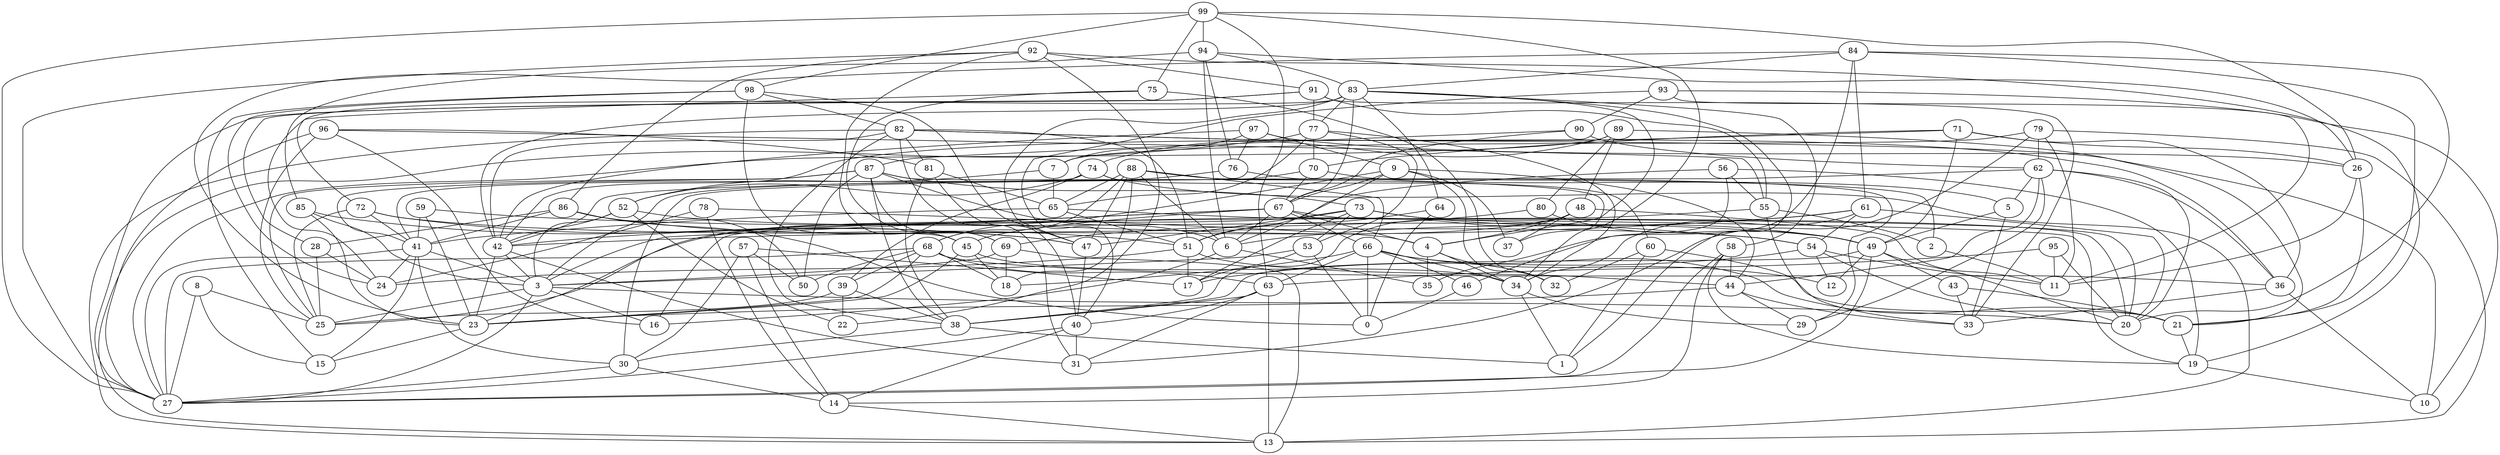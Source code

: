 digraph GG_graph {

subgraph G_graph {
edge [color = black]
"75" -> "32" [dir = none]
"75" -> "69" [dir = none]
"75" -> "72" [dir = none]
"82" -> "10" [dir = none]
"82" -> "51" [dir = none]
"82" -> "42" [dir = none]
"82" -> "38" [dir = none]
"82" -> "81" [dir = none]
"82" -> "31" [dir = none]
"82" -> "36" [dir = none]
"82" -> "13" [dir = none]
"89" -> "80" [dir = none]
"89" -> "48" [dir = none]
"89" -> "27" [dir = none]
"89" -> "74" [dir = none]
"89" -> "21" [dir = none]
"71" -> "36" [dir = none]
"71" -> "70" [dir = none]
"71" -> "42" [dir = none]
"71" -> "49" [dir = none]
"71" -> "26" [dir = none]
"52" -> "22" [dir = none]
"52" -> "3" [dir = none]
"52" -> "42" [dir = none]
"52" -> "49" [dir = none]
"80" -> "69" [dir = none]
"80" -> "49" [dir = none]
"49" -> "43" [dir = none]
"49" -> "27" [dir = none]
"49" -> "38" [dir = none]
"49" -> "20" [dir = none]
"49" -> "12" [dir = none]
"77" -> "65" [dir = none]
"77" -> "70" [dir = none]
"77" -> "34" [dir = none]
"77" -> "13" [dir = none]
"77" -> "53" [dir = none]
"98" -> "47" [dir = none]
"98" -> "15" [dir = none]
"98" -> "45" [dir = none]
"98" -> "82" [dir = none]
"98" -> "24" [dir = none]
"64" -> "0" [dir = none]
"64" -> "51" [dir = none]
"28" -> "24" [dir = none]
"28" -> "25" [dir = none]
"72" -> "47" [dir = none]
"72" -> "41" [dir = none]
"72" -> "54" [dir = none]
"72" -> "25" [dir = none]
"51" -> "24" [dir = none]
"51" -> "44" [dir = none]
"51" -> "17" [dir = none]
"68" -> "63" [dir = none]
"68" -> "39" [dir = none]
"68" -> "50" [dir = none]
"68" -> "18" [dir = none]
"68" -> "27" [dir = none]
"68" -> "23" [dir = none]
"68" -> "36" [dir = none]
"21" -> "19" [dir = none]
"26" -> "21" [dir = none]
"26" -> "11" [dir = none]
"54" -> "17" [dir = none]
"54" -> "12" [dir = none]
"54" -> "11" [dir = none]
"54" -> "20" [dir = none]
"61" -> "54" [dir = none]
"61" -> "42" [dir = none]
"61" -> "6" [dir = none]
"61" -> "20" [dir = none]
"61" -> "34" [dir = none]
"38" -> "30" [dir = none]
"38" -> "1" [dir = none]
"30" -> "14" [dir = none]
"30" -> "27" [dir = none]
"58" -> "14" [dir = none]
"58" -> "19" [dir = none]
"58" -> "44" [dir = none]
"58" -> "27" [dir = none]
"84" -> "21" [dir = none]
"84" -> "35" [dir = none]
"84" -> "23" [dir = none]
"84" -> "61" [dir = none]
"84" -> "20" [dir = none]
"84" -> "83" [dir = none]
"14" -> "13" [dir = none]
"78" -> "4" [dir = none]
"78" -> "24" [dir = none]
"78" -> "14" [dir = none]
"92" -> "86" [dir = none]
"92" -> "22" [dir = none]
"92" -> "45" [dir = none]
"92" -> "19" [dir = none]
"92" -> "27" [dir = none]
"92" -> "91" [dir = none]
"97" -> "26" [dir = none]
"97" -> "42" [dir = none]
"97" -> "76" [dir = none]
"97" -> "9" [dir = none]
"97" -> "7" [dir = none]
"91" -> "77" [dir = none]
"91" -> "55" [dir = none]
"91" -> "28" [dir = none]
"91" -> "27" [dir = none]
"91" -> "33" [dir = none]
"65" -> "19" [dir = none]
"65" -> "41" [dir = none]
"65" -> "51" [dir = none]
"7" -> "52" [dir = none]
"7" -> "65" [dir = none]
"93" -> "10" [dir = none]
"93" -> "11" [dir = none]
"93" -> "90" [dir = none]
"93" -> "40" [dir = none]
"9" -> "37" [dir = none]
"9" -> "68" [dir = none]
"9" -> "44" [dir = none]
"9" -> "67" [dir = none]
"9" -> "32" [dir = none]
"9" -> "6" [dir = none]
"40" -> "14" [dir = none]
"40" -> "31" [dir = none]
"40" -> "27" [dir = none]
"74" -> "52" [dir = none]
"74" -> "13" [dir = none]
"74" -> "41" [dir = none]
"74" -> "39" [dir = none]
"74" -> "60" [dir = none]
"56" -> "46" [dir = none]
"56" -> "55" [dir = none]
"56" -> "19" [dir = none]
"56" -> "51" [dir = none]
"79" -> "11" [dir = none]
"79" -> "31" [dir = none]
"79" -> "7" [dir = none]
"79" -> "13" [dir = none]
"79" -> "62" [dir = none]
"88" -> "29" [dir = none]
"88" -> "68" [dir = none]
"88" -> "66" [dir = none]
"88" -> "18" [dir = none]
"88" -> "65" [dir = none]
"88" -> "47" [dir = none]
"88" -> "6" [dir = none]
"46" -> "0" [dir = none]
"76" -> "3" [dir = none]
"76" -> "2" [dir = none]
"63" -> "40" [dir = none]
"63" -> "38" [dir = none]
"63" -> "13" [dir = none]
"63" -> "31" [dir = none]
"6" -> "16" [dir = none]
"6" -> "35" [dir = none]
"57" -> "30" [dir = none]
"57" -> "17" [dir = none]
"57" -> "50" [dir = none]
"57" -> "14" [dir = none]
"45" -> "34" [dir = none]
"45" -> "18" [dir = none]
"45" -> "23" [dir = none]
"60" -> "21" [dir = none]
"60" -> "1" [dir = none]
"60" -> "32" [dir = none]
"34" -> "29" [dir = none]
"34" -> "1" [dir = none]
"4" -> "34" [dir = none]
"4" -> "35" [dir = none]
"4" -> "32" [dir = none]
"43" -> "33" [dir = none]
"43" -> "21" [dir = none]
"47" -> "40" [dir = none]
"96" -> "81" [dir = none]
"96" -> "25" [dir = none]
"96" -> "27" [dir = none]
"96" -> "16" [dir = none]
"96" -> "55" [dir = none]
"94" -> "83" [dir = none]
"94" -> "85" [dir = none]
"94" -> "76" [dir = none]
"94" -> "6" [dir = none]
"94" -> "26" [dir = none]
"5" -> "33" [dir = none]
"5" -> "49" [dir = none]
"70" -> "30" [dir = none]
"70" -> "67" [dir = none]
"70" -> "5" [dir = none]
"66" -> "12" [dir = none]
"66" -> "21" [dir = none]
"66" -> "46" [dir = none]
"66" -> "63" [dir = none]
"66" -> "0" [dir = none]
"66" -> "18" [dir = none]
"66" -> "34" [dir = none]
"90" -> "87" [dir = none]
"90" -> "67" [dir = none]
"90" -> "62" [dir = none]
"39" -> "25" [dir = none]
"39" -> "38" [dir = none]
"39" -> "22" [dir = none]
"95" -> "63" [dir = none]
"95" -> "20" [dir = none]
"95" -> "11" [dir = none]
"81" -> "40" [dir = none]
"81" -> "65" [dir = none]
"81" -> "38" [dir = none]
"19" -> "10" [dir = none]
"69" -> "18" [dir = none]
"69" -> "3" [dir = none]
"69" -> "13" [dir = none]
"73" -> "20" [dir = none]
"73" -> "17" [dir = none]
"73" -> "23" [dir = none]
"73" -> "53" [dir = none]
"73" -> "47" [dir = none]
"73" -> "49" [dir = none]
"59" -> "54" [dir = none]
"59" -> "23" [dir = none]
"59" -> "41" [dir = none]
"67" -> "6" [dir = none]
"67" -> "42" [dir = none]
"67" -> "20" [dir = none]
"67" -> "66" [dir = none]
"67" -> "3" [dir = none]
"67" -> "45" [dir = none]
"67" -> "4" [dir = none]
"44" -> "23" [dir = none]
"44" -> "33" [dir = none]
"44" -> "29" [dir = none]
"85" -> "47" [dir = none]
"85" -> "3" [dir = none]
"85" -> "23" [dir = none]
"23" -> "15" [dir = none]
"2" -> "11" [dir = none]
"55" -> "2" [dir = none]
"55" -> "33" [dir = none]
"55" -> "16" [dir = none]
"3" -> "16" [dir = none]
"3" -> "20" [dir = none]
"3" -> "25" [dir = none]
"3" -> "27" [dir = none]
"62" -> "44" [dir = none]
"62" -> "36" [dir = none]
"62" -> "42" [dir = none]
"62" -> "5" [dir = none]
"62" -> "29" [dir = none]
"62" -> "20" [dir = none]
"87" -> "41" [dir = none]
"87" -> "34" [dir = none]
"87" -> "6" [dir = none]
"87" -> "50" [dir = none]
"87" -> "38" [dir = none]
"87" -> "25" [dir = none]
"87" -> "69" [dir = none]
"87" -> "73" [dir = none]
"86" -> "0" [dir = none]
"86" -> "28" [dir = none]
"86" -> "51" [dir = none]
"86" -> "41" [dir = none]
"86" -> "50" [dir = none]
"99" -> "75" [dir = none]
"99" -> "27" [dir = none]
"99" -> "26" [dir = none]
"99" -> "94" [dir = none]
"99" -> "98" [dir = none]
"99" -> "63" [dir = none]
"99" -> "37" [dir = none]
"36" -> "33" [dir = none]
"36" -> "10" [dir = none]
"42" -> "31" [dir = none]
"42" -> "3" [dir = none]
"42" -> "23" [dir = none]
"41" -> "24" [dir = none]
"41" -> "30" [dir = none]
"41" -> "27" [dir = none]
"41" -> "15" [dir = none]
"41" -> "3" [dir = none]
"53" -> "0" [dir = none]
"53" -> "17" [dir = none]
"53" -> "3" [dir = none]
"8" -> "15" [dir = none]
"8" -> "25" [dir = none]
"8" -> "27" [dir = none]
"83" -> "67" [dir = none]
"83" -> "47" [dir = none]
"83" -> "4" [dir = none]
"83" -> "58" [dir = none]
"83" -> "64" [dir = none]
"83" -> "1" [dir = none]
"83" -> "24" [dir = none]
"83" -> "77" [dir = none]
"83" -> "42" [dir = none]
"48" -> "37" [dir = none]
"48" -> "11" [dir = none]
"48" -> "38" [dir = none]
"48" -> "25" [dir = none]
"48" -> "4" [dir = none]
}

}

